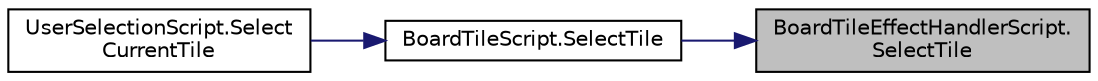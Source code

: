 digraph "BoardTileEffectHandlerScript.SelectTile"
{
 // LATEX_PDF_SIZE
  edge [fontname="Helvetica",fontsize="10",labelfontname="Helvetica",labelfontsize="10"];
  node [fontname="Helvetica",fontsize="10",shape=record];
  rankdir="RL";
  Node1 [label="BoardTileEffectHandlerScript.\lSelectTile",height=0.2,width=0.4,color="black", fillcolor="grey75", style="filled", fontcolor="black",tooltip="display the glow box effect for when the cursor hovering on it"];
  Node1 -> Node2 [dir="back",color="midnightblue",fontsize="10",style="solid",fontname="Helvetica"];
  Node2 [label="BoardTileScript.SelectTile",height=0.2,width=0.4,color="black", fillcolor="white", style="filled",URL="$class_board_tile_script.html#a8fe04841788e895cfe9a60e1d513f9c7",tooltip="enable the select effect on the tile"];
  Node2 -> Node3 [dir="back",color="midnightblue",fontsize="10",style="solid",fontname="Helvetica"];
  Node3 [label="UserSelectionScript.Select\lCurrentTile",height=0.2,width=0.4,color="black", fillcolor="white", style="filled",URL="$class_user_selection_script.html#a79fe134329afe738c1e4fb0d66c99d69",tooltip="Setting the current tile clears the previous tile and set the effect for the new tile"];
}
